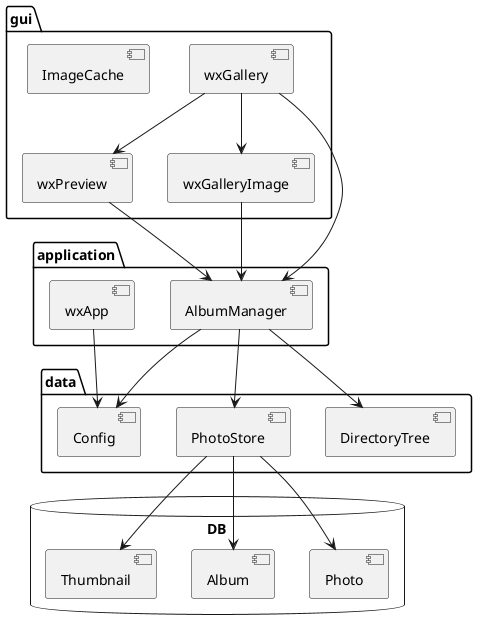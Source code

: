 @startuml
'https://plantuml.com/component-diagram

package "gui"{
    component wxGallery as gallery
    component wxGalleryImage as image
    component wxPreview as preview
    component ImageCache as cache
}

package "application"{
    component wxApp as app
    component AlbumManager as manager
}

package "data"{
    component DirectoryTree as tree
    component PhotoStore as store
    component Config as config
}

database "DB"{
    component Photo as model_photo
    component Album as model_album
    component Thumbnail as model_thumbnail
}



app --> config

gallery --> image
gallery --> manager
gallery --> preview
image --> manager
preview -> manager

manager --> store
manager --> tree
manager --> config

store --> model_photo
store --> model_album
store --> model_thumbnail

@enduml